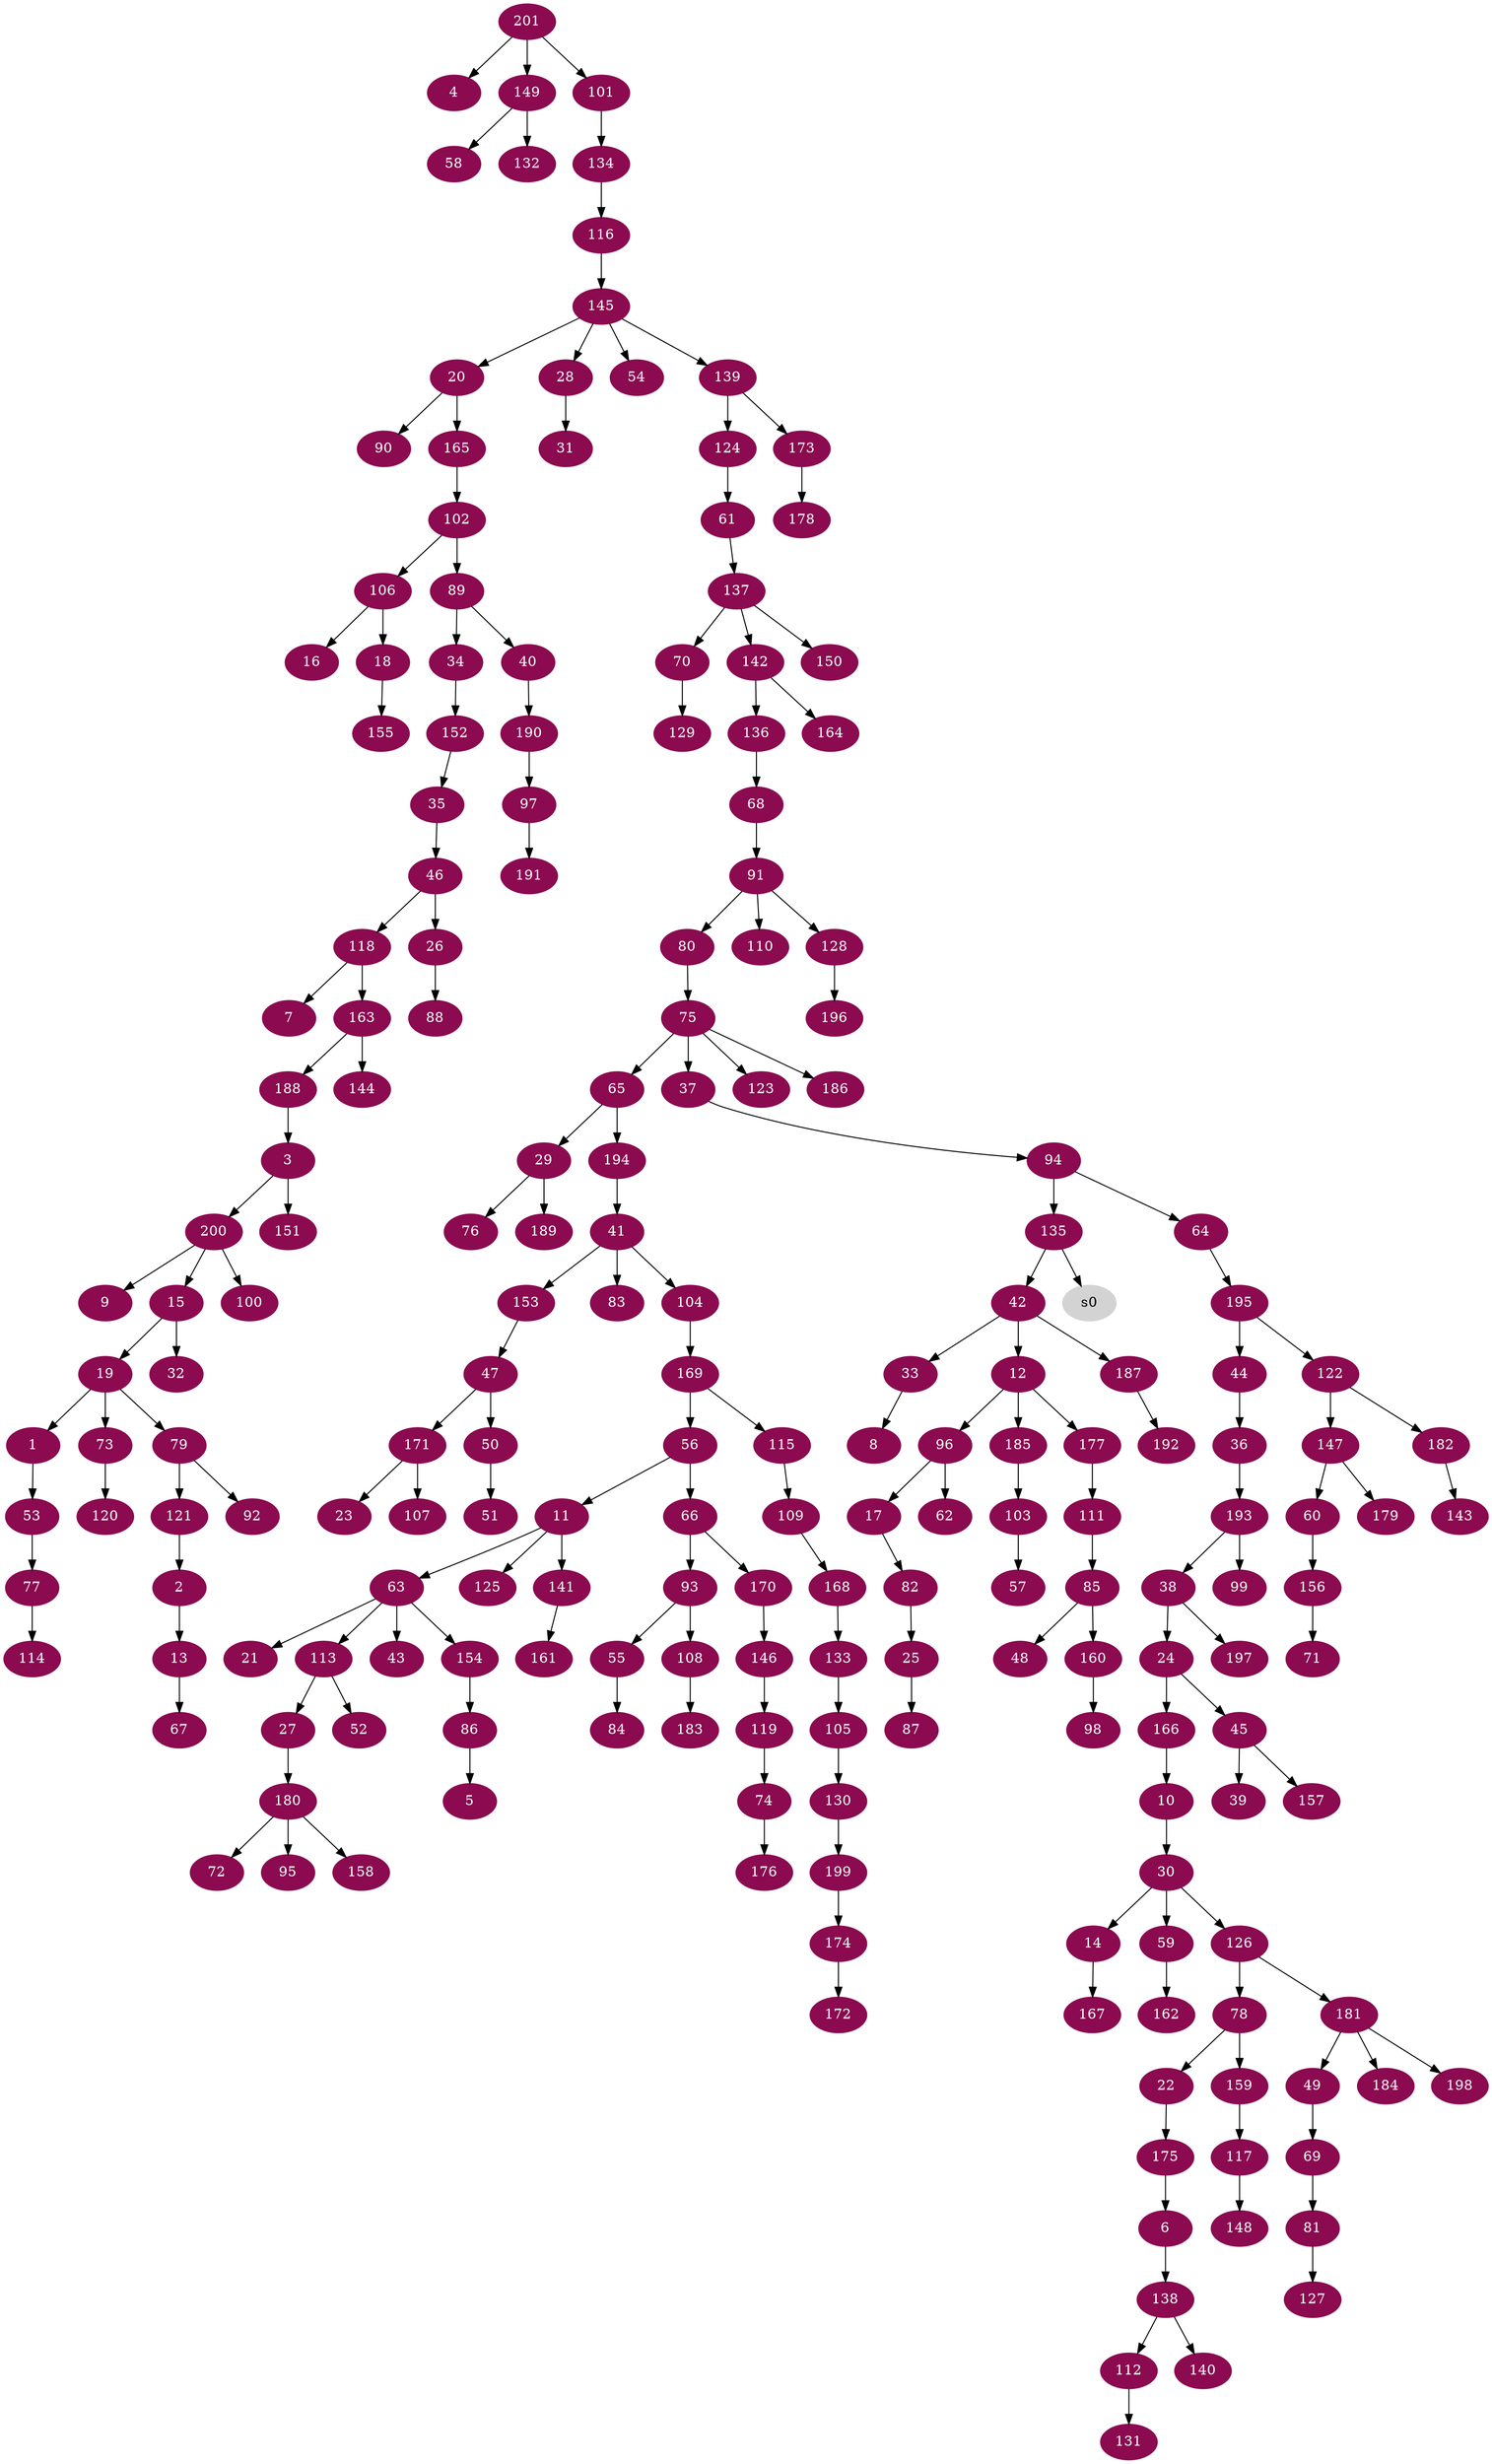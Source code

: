 digraph G {
node [color=deeppink4, style=filled, fontcolor=white];
19 -> 1;
121 -> 2;
188 -> 3;
201 -> 4;
86 -> 5;
175 -> 6;
118 -> 7;
33 -> 8;
200 -> 9;
166 -> 10;
56 -> 11;
42 -> 12;
2 -> 13;
30 -> 14;
200 -> 15;
106 -> 16;
96 -> 17;
106 -> 18;
15 -> 19;
145 -> 20;
63 -> 21;
78 -> 22;
171 -> 23;
38 -> 24;
82 -> 25;
46 -> 26;
113 -> 27;
145 -> 28;
65 -> 29;
10 -> 30;
28 -> 31;
15 -> 32;
42 -> 33;
89 -> 34;
152 -> 35;
44 -> 36;
75 -> 37;
193 -> 38;
45 -> 39;
89 -> 40;
194 -> 41;
135 -> 42;
63 -> 43;
195 -> 44;
24 -> 45;
35 -> 46;
153 -> 47;
85 -> 48;
181 -> 49;
47 -> 50;
50 -> 51;
113 -> 52;
1 -> 53;
145 -> 54;
93 -> 55;
169 -> 56;
103 -> 57;
149 -> 58;
30 -> 59;
147 -> 60;
124 -> 61;
96 -> 62;
11 -> 63;
94 -> 64;
75 -> 65;
56 -> 66;
13 -> 67;
136 -> 68;
49 -> 69;
137 -> 70;
156 -> 71;
180 -> 72;
19 -> 73;
119 -> 74;
80 -> 75;
29 -> 76;
53 -> 77;
126 -> 78;
19 -> 79;
91 -> 80;
69 -> 81;
17 -> 82;
41 -> 83;
55 -> 84;
111 -> 85;
154 -> 86;
25 -> 87;
26 -> 88;
102 -> 89;
20 -> 90;
68 -> 91;
79 -> 92;
66 -> 93;
37 -> 94;
180 -> 95;
12 -> 96;
190 -> 97;
160 -> 98;
193 -> 99;
200 -> 100;
201 -> 101;
165 -> 102;
185 -> 103;
41 -> 104;
133 -> 105;
102 -> 106;
171 -> 107;
93 -> 108;
115 -> 109;
91 -> 110;
177 -> 111;
138 -> 112;
63 -> 113;
77 -> 114;
169 -> 115;
134 -> 116;
159 -> 117;
46 -> 118;
146 -> 119;
73 -> 120;
79 -> 121;
195 -> 122;
75 -> 123;
139 -> 124;
11 -> 125;
30 -> 126;
81 -> 127;
91 -> 128;
70 -> 129;
105 -> 130;
112 -> 131;
149 -> 132;
168 -> 133;
101 -> 134;
94 -> 135;
142 -> 136;
61 -> 137;
6 -> 138;
145 -> 139;
138 -> 140;
11 -> 141;
137 -> 142;
182 -> 143;
163 -> 144;
116 -> 145;
170 -> 146;
122 -> 147;
117 -> 148;
201 -> 149;
137 -> 150;
3 -> 151;
34 -> 152;
41 -> 153;
63 -> 154;
18 -> 155;
60 -> 156;
45 -> 157;
180 -> 158;
78 -> 159;
85 -> 160;
141 -> 161;
59 -> 162;
118 -> 163;
142 -> 164;
20 -> 165;
24 -> 166;
14 -> 167;
109 -> 168;
104 -> 169;
66 -> 170;
47 -> 171;
174 -> 172;
139 -> 173;
199 -> 174;
22 -> 175;
74 -> 176;
12 -> 177;
173 -> 178;
147 -> 179;
27 -> 180;
126 -> 181;
122 -> 182;
108 -> 183;
181 -> 184;
12 -> 185;
75 -> 186;
42 -> 187;
163 -> 188;
29 -> 189;
40 -> 190;
97 -> 191;
187 -> 192;
36 -> 193;
65 -> 194;
64 -> 195;
128 -> 196;
38 -> 197;
181 -> 198;
130 -> 199;
3 -> 200;
node [color=lightgrey, style=filled, fontcolor=black];
135 -> s0;
}
